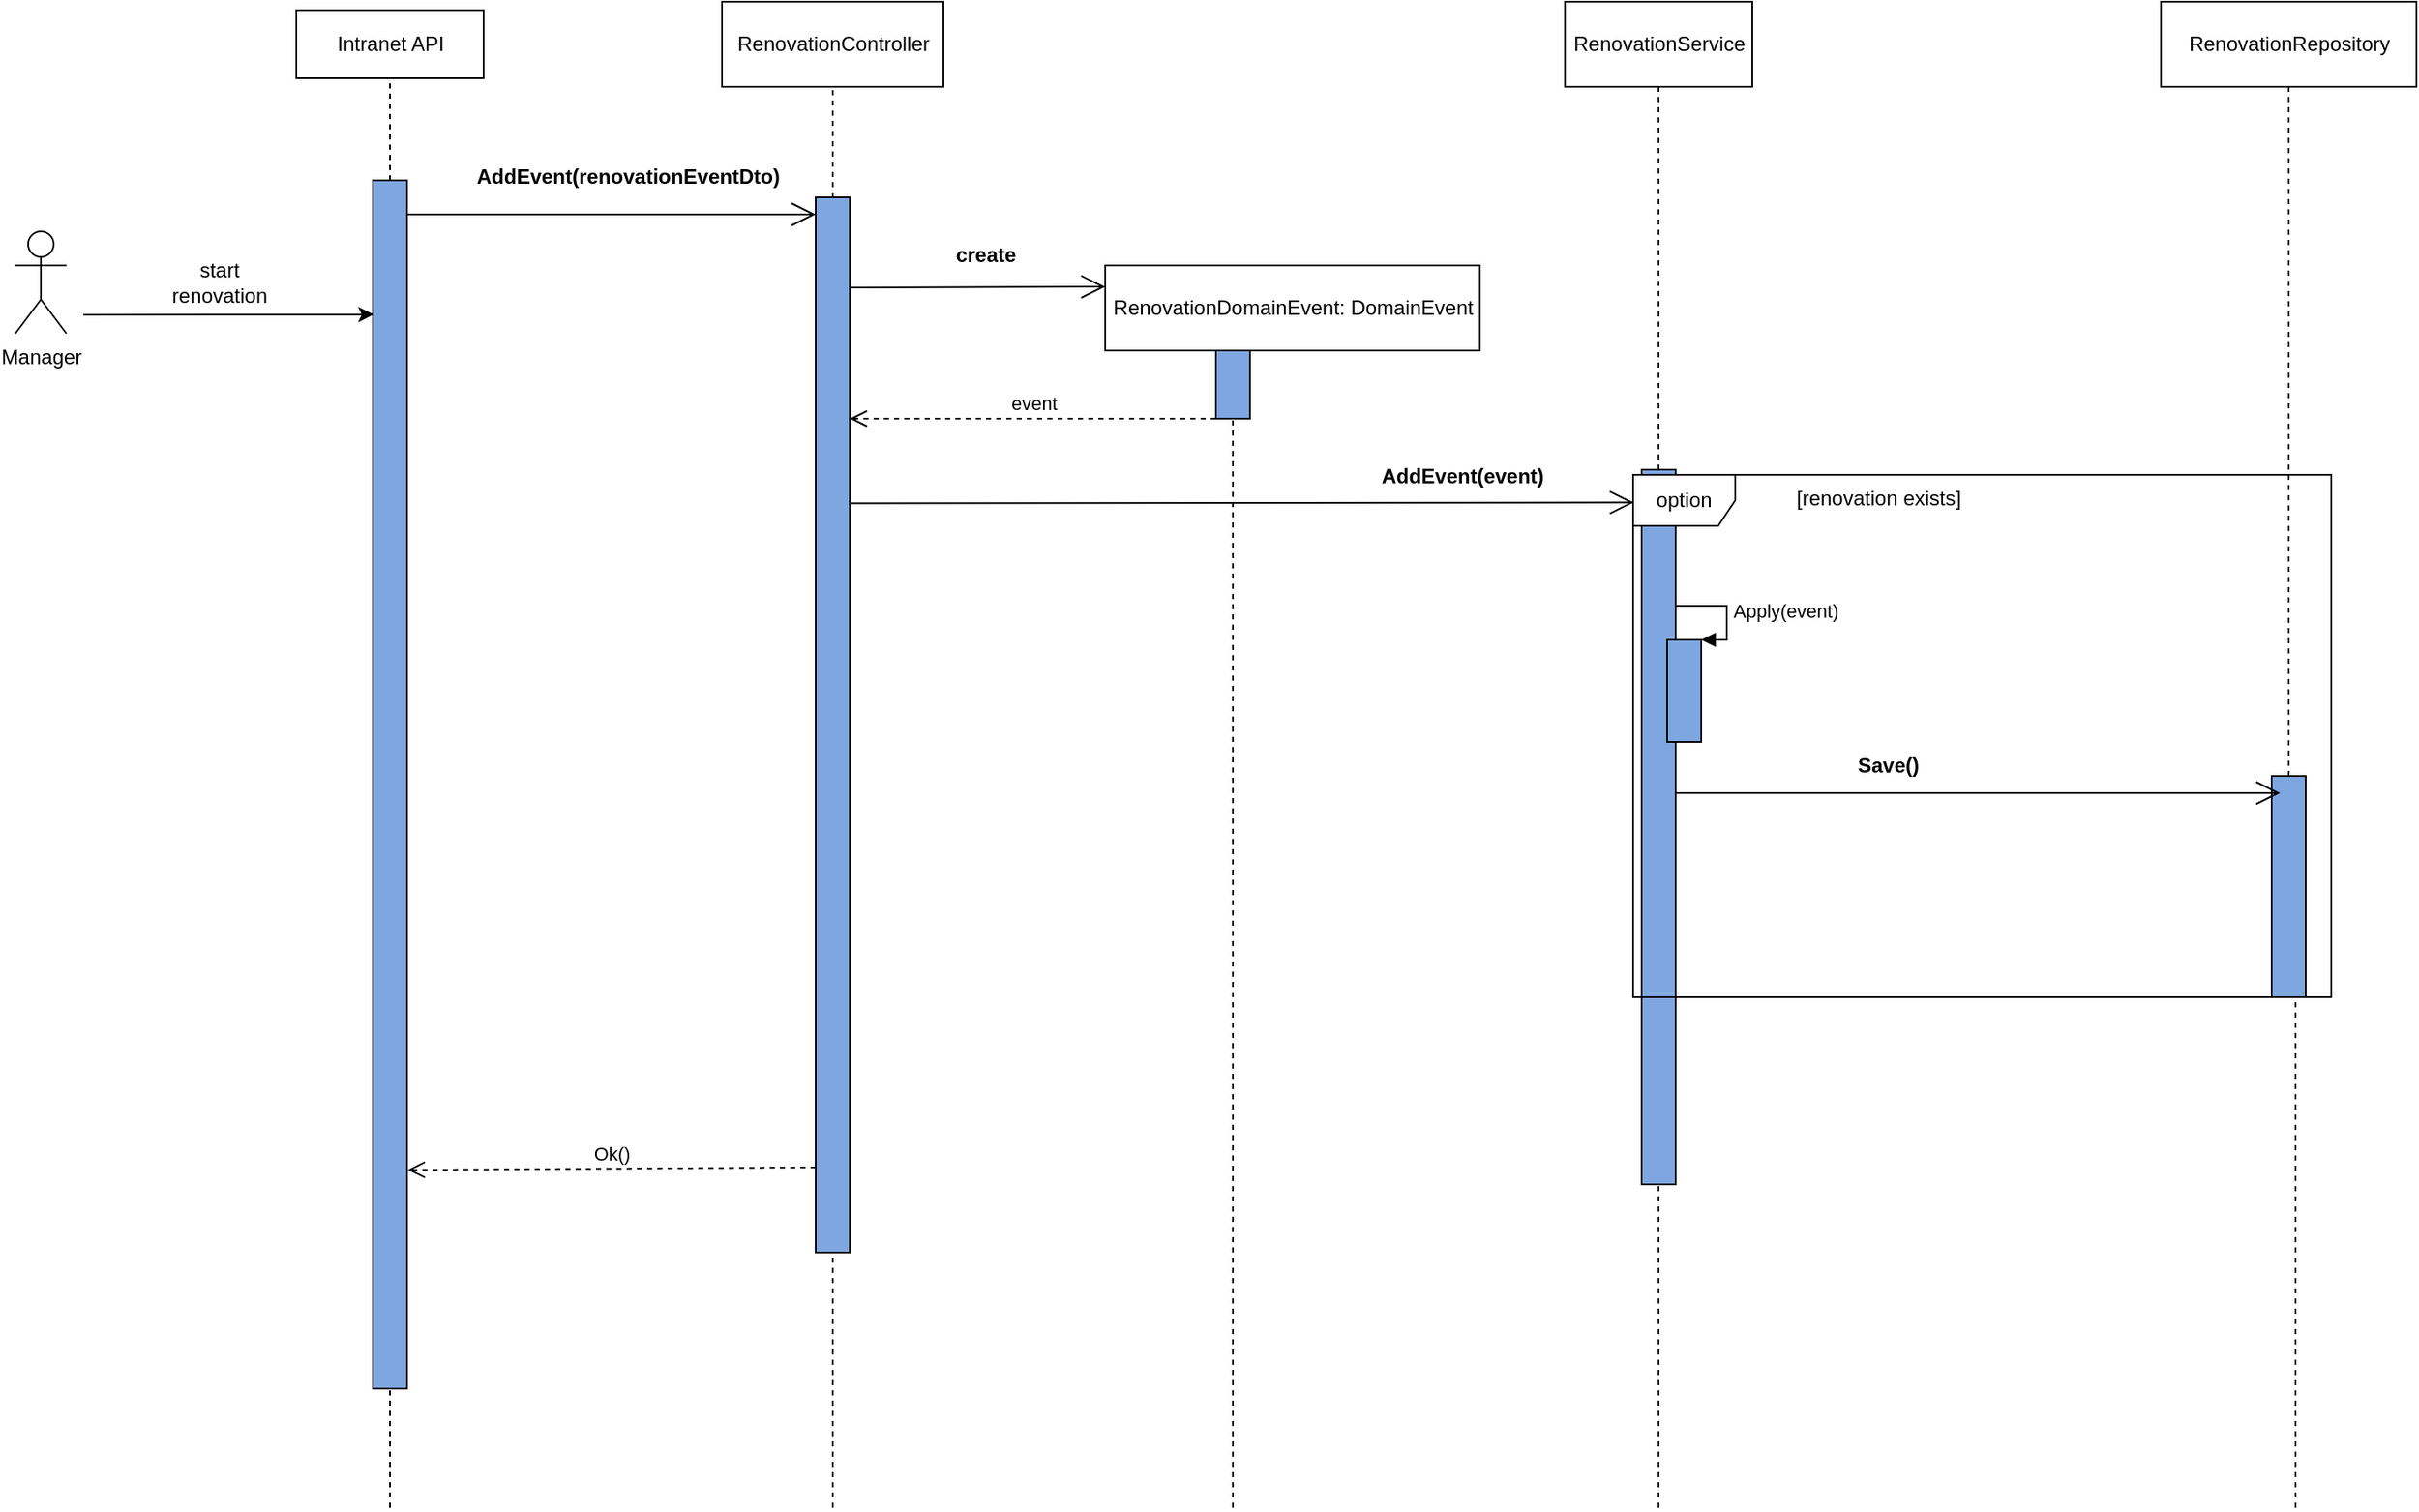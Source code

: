 <mxfile version="20.8.1" type="device"><diagram id="LOJs2nFWCWr0TXQtwTj5" name="Page-5"><mxGraphModel dx="2234" dy="764" grid="1" gridSize="10" guides="1" tooltips="1" connect="1" arrows="1" fold="1" page="0" pageScale="1" pageWidth="1169" pageHeight="827" math="0" shadow="0"><root><mxCell id="0"/><mxCell id="1" parent="0"/><mxCell id="HytTh-nc39pGnu2CPvEr-1" value="Intranet API" style="html=1;fillColor=#FFFFFF;" parent="1" vertex="1"><mxGeometry x="-425" y="40" width="110" height="40" as="geometry"/></mxCell><mxCell id="HytTh-nc39pGnu2CPvEr-2" value="Manager" style="shape=umlActor;verticalLabelPosition=bottom;verticalAlign=top;html=1;fillColor=#FFFFFF;" parent="1" vertex="1"><mxGeometry x="-590" y="170" width="30" height="60" as="geometry"/></mxCell><mxCell id="HytTh-nc39pGnu2CPvEr-7" value="RenovationRepository" style="html=1;fillColor=#FFFFFF;" parent="1" vertex="1"><mxGeometry x="670" y="35" width="150" height="50" as="geometry"/></mxCell><mxCell id="HytTh-nc39pGnu2CPvEr-13" value="RenovationService" style="html=1;fillColor=#FFFFFF;" parent="1" vertex="1"><mxGeometry x="320" y="35" width="110" height="50" as="geometry"/></mxCell><mxCell id="HytTh-nc39pGnu2CPvEr-14" value="RenovationDomainEvent: DomainEvent" style="html=1;fillColor=#FFFFFF;" parent="1" vertex="1"><mxGeometry x="50" y="190" width="220" height="50" as="geometry"/></mxCell><mxCell id="HytTh-nc39pGnu2CPvEr-23" value="AddEvent(renovationEventDto)" style="text;align=center;fontStyle=1;verticalAlign=middle;spacingLeft=3;spacingRight=3;strokeColor=none;rotatable=0;points=[[0,0.5],[1,0.5]];portConstraint=eastwest;fillColor=#FFFFFF;" parent="1" vertex="1"><mxGeometry x="-270" y="124" width="80" height="26" as="geometry"/></mxCell><mxCell id="HytTh-nc39pGnu2CPvEr-24" value="" style="rounded=0;whiteSpace=wrap;html=1;fillColor=#7EA6E0;" parent="1" vertex="1"><mxGeometry x="-380" y="140" width="20" height="710" as="geometry"/></mxCell><mxCell id="HytTh-nc39pGnu2CPvEr-32" value="RenovationController" style="html=1;fillColor=#FFFFFF;" parent="1" vertex="1"><mxGeometry x="-175" y="35" width="130" height="50" as="geometry"/></mxCell><mxCell id="HytTh-nc39pGnu2CPvEr-37" value="" style="rounded=0;whiteSpace=wrap;html=1;fillColor=#7EA6E0;" parent="1" vertex="1"><mxGeometry x="-120" y="150" width="20" height="620" as="geometry"/></mxCell><mxCell id="HytTh-nc39pGnu2CPvEr-21" value="" style="endArrow=open;endFill=1;endSize=12;html=1;rounded=0;" parent="1" edge="1"><mxGeometry width="160" relative="1" as="geometry"><mxPoint x="-360" y="160" as="sourcePoint"/><mxPoint x="-120" y="160" as="targetPoint"/></mxGeometry></mxCell><mxCell id="HytTh-nc39pGnu2CPvEr-39" value="" style="endArrow=open;endFill=1;endSize=12;html=1;rounded=0;entryX=0;entryY=0.25;entryDx=0;entryDy=0;" parent="1" target="HytTh-nc39pGnu2CPvEr-14" edge="1"><mxGeometry width="160" relative="1" as="geometry"><mxPoint x="-100" y="203" as="sourcePoint"/><mxPoint x="200" y="300" as="targetPoint"/></mxGeometry></mxCell><mxCell id="HytTh-nc39pGnu2CPvEr-40" value="" style="rounded=0;whiteSpace=wrap;html=1;fillColor=#7EA6E0;" parent="1" vertex="1"><mxGeometry x="115" y="240" width="20" height="40" as="geometry"/></mxCell><mxCell id="HytTh-nc39pGnu2CPvEr-41" value="create" style="text;align=center;fontStyle=1;verticalAlign=middle;spacingLeft=3;spacingRight=3;strokeColor=none;rotatable=0;points=[[0,0.5],[1,0.5]];portConstraint=eastwest;fillColor=#FFFFFF;" parent="1" vertex="1"><mxGeometry x="-60" y="170" width="80" height="26" as="geometry"/></mxCell><mxCell id="HytTh-nc39pGnu2CPvEr-44" value="event" style="html=1;verticalAlign=bottom;endArrow=open;dashed=1;endSize=8;rounded=0;exitX=0;exitY=1;exitDx=0;exitDy=0;" parent="1" source="HytTh-nc39pGnu2CPvEr-40" edge="1"><mxGeometry relative="1" as="geometry"><mxPoint x="-20" y="280" as="sourcePoint"/><mxPoint x="-100" y="280" as="targetPoint"/></mxGeometry></mxCell><mxCell id="HytTh-nc39pGnu2CPvEr-26" value="" style="rounded=0;whiteSpace=wrap;html=1;fillColor=#7EA6E0;" parent="1" vertex="1"><mxGeometry x="365" y="310" width="20" height="420" as="geometry"/></mxCell><mxCell id="HytTh-nc39pGnu2CPvEr-48" value="" style="endArrow=open;endFill=1;endSize=12;html=1;rounded=0;exitX=1;exitY=0.29;exitDx=0;exitDy=0;exitPerimeter=0;entryX=0.001;entryY=0.053;entryDx=0;entryDy=0;entryPerimeter=0;" parent="1" source="HytTh-nc39pGnu2CPvEr-37" target="HytTh-nc39pGnu2CPvEr-35" edge="1"><mxGeometry width="160" relative="1" as="geometry"><mxPoint x="-100" y="320" as="sourcePoint"/><mxPoint x="370" y="330" as="targetPoint"/></mxGeometry></mxCell><mxCell id="HytTh-nc39pGnu2CPvEr-50" value="AddEvent(event)" style="text;align=center;fontStyle=1;verticalAlign=middle;spacingLeft=3;spacingRight=3;strokeColor=none;rotatable=0;points=[[0,0.5],[1,0.5]];portConstraint=eastwest;fillColor=#FFFFFF;" parent="1" vertex="1"><mxGeometry x="220" y="300" width="80" height="26" as="geometry"/></mxCell><mxCell id="HytTh-nc39pGnu2CPvEr-52" value="[renovation exists]" style="text;strokeColor=none;fillColor=none;align=left;verticalAlign=top;spacingLeft=4;spacingRight=4;overflow=hidden;rotatable=0;points=[[0,0.5],[1,0.5]];portConstraint=eastwest;" parent="1" vertex="1"><mxGeometry x="450" y="313" width="110" height="26" as="geometry"/></mxCell><mxCell id="HytTh-nc39pGnu2CPvEr-53" value="" style="html=1;points=[];perimeter=orthogonalPerimeter;fillColor=#7EA6E0;" parent="1" vertex="1"><mxGeometry x="380" y="410" width="20" height="60" as="geometry"/></mxCell><mxCell id="HytTh-nc39pGnu2CPvEr-54" value="Apply(event)" style="edgeStyle=orthogonalEdgeStyle;html=1;align=left;spacingLeft=2;endArrow=block;rounded=0;entryX=1;entryY=0;" parent="1" target="HytTh-nc39pGnu2CPvEr-53" edge="1"><mxGeometry relative="1" as="geometry"><mxPoint x="385" y="390" as="sourcePoint"/><Array as="points"><mxPoint x="415" y="390"/></Array></mxGeometry></mxCell><mxCell id="HytTh-nc39pGnu2CPvEr-58" value="" style="rounded=0;whiteSpace=wrap;html=1;fillColor=#7EA6E0;" parent="1" vertex="1"><mxGeometry x="735" y="490" width="20" height="130" as="geometry"/></mxCell><mxCell id="HytTh-nc39pGnu2CPvEr-55" value="" style="endArrow=open;endFill=1;endSize=12;html=1;rounded=0;" parent="1" edge="1"><mxGeometry width="160" relative="1" as="geometry"><mxPoint x="385" y="500" as="sourcePoint"/><mxPoint x="740" y="500" as="targetPoint"/></mxGeometry></mxCell><mxCell id="HytTh-nc39pGnu2CPvEr-59" value="Save()" style="text;align=center;fontStyle=1;verticalAlign=middle;spacingLeft=3;spacingRight=3;strokeColor=none;rotatable=0;points=[[0,0.5],[1,0.5]];portConstraint=eastwest;fillColor=#FFFFFF;" parent="1" vertex="1"><mxGeometry x="470" y="470" width="80" height="26" as="geometry"/></mxCell><mxCell id="dRvErX96jsDIb_E3g0D_-1" value="Ok()" style="html=1;verticalAlign=bottom;endArrow=open;dashed=1;endSize=8;rounded=0;entryX=1.021;entryY=0.819;entryDx=0;entryDy=0;entryPerimeter=0;" parent="1" target="HytTh-nc39pGnu2CPvEr-24" edge="1"><mxGeometry relative="1" as="geometry"><mxPoint x="-120" y="720" as="sourcePoint"/><mxPoint x="-200" y="720" as="targetPoint"/></mxGeometry></mxCell><mxCell id="kE4z2smoqSP9NR1b8BVT-4" value="" style="endArrow=none;dashed=1;html=1;rounded=0;entryX=0.5;entryY=1;entryDx=0;entryDy=0;" parent="1" target="HytTh-nc39pGnu2CPvEr-24" edge="1"><mxGeometry width="50" height="50" relative="1" as="geometry"><mxPoint x="-370" y="920" as="sourcePoint"/><mxPoint x="-370" y="900" as="targetPoint"/></mxGeometry></mxCell><mxCell id="kE4z2smoqSP9NR1b8BVT-5" value="" style="endArrow=none;dashed=1;html=1;rounded=0;entryX=0.5;entryY=1;entryDx=0;entryDy=0;exitX=0.5;exitY=0;exitDx=0;exitDy=0;" parent="1" source="HytTh-nc39pGnu2CPvEr-24" target="HytTh-nc39pGnu2CPvEr-1" edge="1"><mxGeometry width="50" height="50" relative="1" as="geometry"><mxPoint x="-470" y="230" as="sourcePoint"/><mxPoint x="-420" y="180" as="targetPoint"/></mxGeometry></mxCell><mxCell id="kE4z2smoqSP9NR1b8BVT-7" value="" style="endArrow=none;dashed=1;html=1;rounded=0;entryX=0.5;entryY=1;entryDx=0;entryDy=0;exitX=0.5;exitY=0;exitDx=0;exitDy=0;" parent="1" source="HytTh-nc39pGnu2CPvEr-37" target="HytTh-nc39pGnu2CPvEr-32" edge="1"><mxGeometry width="50" height="50" relative="1" as="geometry"><mxPoint x="-20" y="140" as="sourcePoint"/><mxPoint x="30" y="90" as="targetPoint"/></mxGeometry></mxCell><mxCell id="kE4z2smoqSP9NR1b8BVT-8" value="" style="endArrow=none;dashed=1;html=1;rounded=0;entryX=0.5;entryY=1;entryDx=0;entryDy=0;" parent="1" target="HytTh-nc39pGnu2CPvEr-37" edge="1"><mxGeometry width="50" height="50" relative="1" as="geometry"><mxPoint x="-110" y="920" as="sourcePoint"/><mxPoint x="-110" y="840" as="targetPoint"/></mxGeometry></mxCell><mxCell id="kE4z2smoqSP9NR1b8BVT-9" value="" style="endArrow=none;dashed=1;html=1;rounded=0;entryX=0.5;entryY=1;entryDx=0;entryDy=0;exitX=0.5;exitY=0;exitDx=0;exitDy=0;" parent="1" source="HytTh-nc39pGnu2CPvEr-26" target="HytTh-nc39pGnu2CPvEr-13" edge="1"><mxGeometry width="50" height="50" relative="1" as="geometry"><mxPoint x="340" y="210" as="sourcePoint"/><mxPoint x="390" y="160" as="targetPoint"/></mxGeometry></mxCell><mxCell id="kE4z2smoqSP9NR1b8BVT-10" value="" style="endArrow=none;dashed=1;html=1;rounded=0;entryX=0.5;entryY=1;entryDx=0;entryDy=0;" parent="1" target="HytTh-nc39pGnu2CPvEr-26" edge="1"><mxGeometry width="50" height="50" relative="1" as="geometry"><mxPoint x="375" y="920" as="sourcePoint"/><mxPoint x="380" y="790" as="targetPoint"/></mxGeometry></mxCell><mxCell id="kE4z2smoqSP9NR1b8BVT-11" value="" style="endArrow=none;dashed=1;html=1;rounded=0;entryX=0.5;entryY=1;entryDx=0;entryDy=0;exitX=0.5;exitY=0;exitDx=0;exitDy=0;" parent="1" source="HytTh-nc39pGnu2CPvEr-58" target="HytTh-nc39pGnu2CPvEr-7" edge="1"><mxGeometry width="50" height="50" relative="1" as="geometry"><mxPoint x="760" y="210" as="sourcePoint"/><mxPoint x="810" y="160" as="targetPoint"/></mxGeometry></mxCell><mxCell id="kE4z2smoqSP9NR1b8BVT-12" value="" style="endArrow=none;dashed=1;html=1;rounded=0;" parent="1" edge="1"><mxGeometry width="50" height="50" relative="1" as="geometry"><mxPoint x="749" y="920" as="sourcePoint"/><mxPoint x="749" y="620" as="targetPoint"/></mxGeometry></mxCell><mxCell id="kE4z2smoqSP9NR1b8BVT-13" value="" style="endArrow=classic;html=1;rounded=0;entryX=0.021;entryY=0.111;entryDx=0;entryDy=0;entryPerimeter=0;" parent="1" target="HytTh-nc39pGnu2CPvEr-24" edge="1"><mxGeometry width="50" height="50" relative="1" as="geometry"><mxPoint x="-550" y="219" as="sourcePoint"/><mxPoint x="-460" y="210" as="targetPoint"/></mxGeometry></mxCell><mxCell id="kE4z2smoqSP9NR1b8BVT-14" value="start renovation" style="text;html=1;strokeColor=none;fillColor=none;align=center;verticalAlign=middle;whiteSpace=wrap;rounded=0;" parent="1" vertex="1"><mxGeometry x="-500" y="185" width="60" height="30" as="geometry"/></mxCell><mxCell id="4X9qKgcjyzN_gGuv1flS-2" value="" style="endArrow=none;dashed=1;html=1;rounded=0;" parent="1" edge="1"><mxGeometry width="50" height="50" relative="1" as="geometry"><mxPoint x="125" y="920" as="sourcePoint"/><mxPoint x="125" y="280" as="targetPoint"/></mxGeometry></mxCell><mxCell id="HytTh-nc39pGnu2CPvEr-35" value="option" style="shape=umlFrame;whiteSpace=wrap;html=1;fillColor=#FFFFFF;" parent="1" vertex="1"><mxGeometry x="360" y="313" width="410" height="307" as="geometry"/></mxCell></root></mxGraphModel></diagram></mxfile>